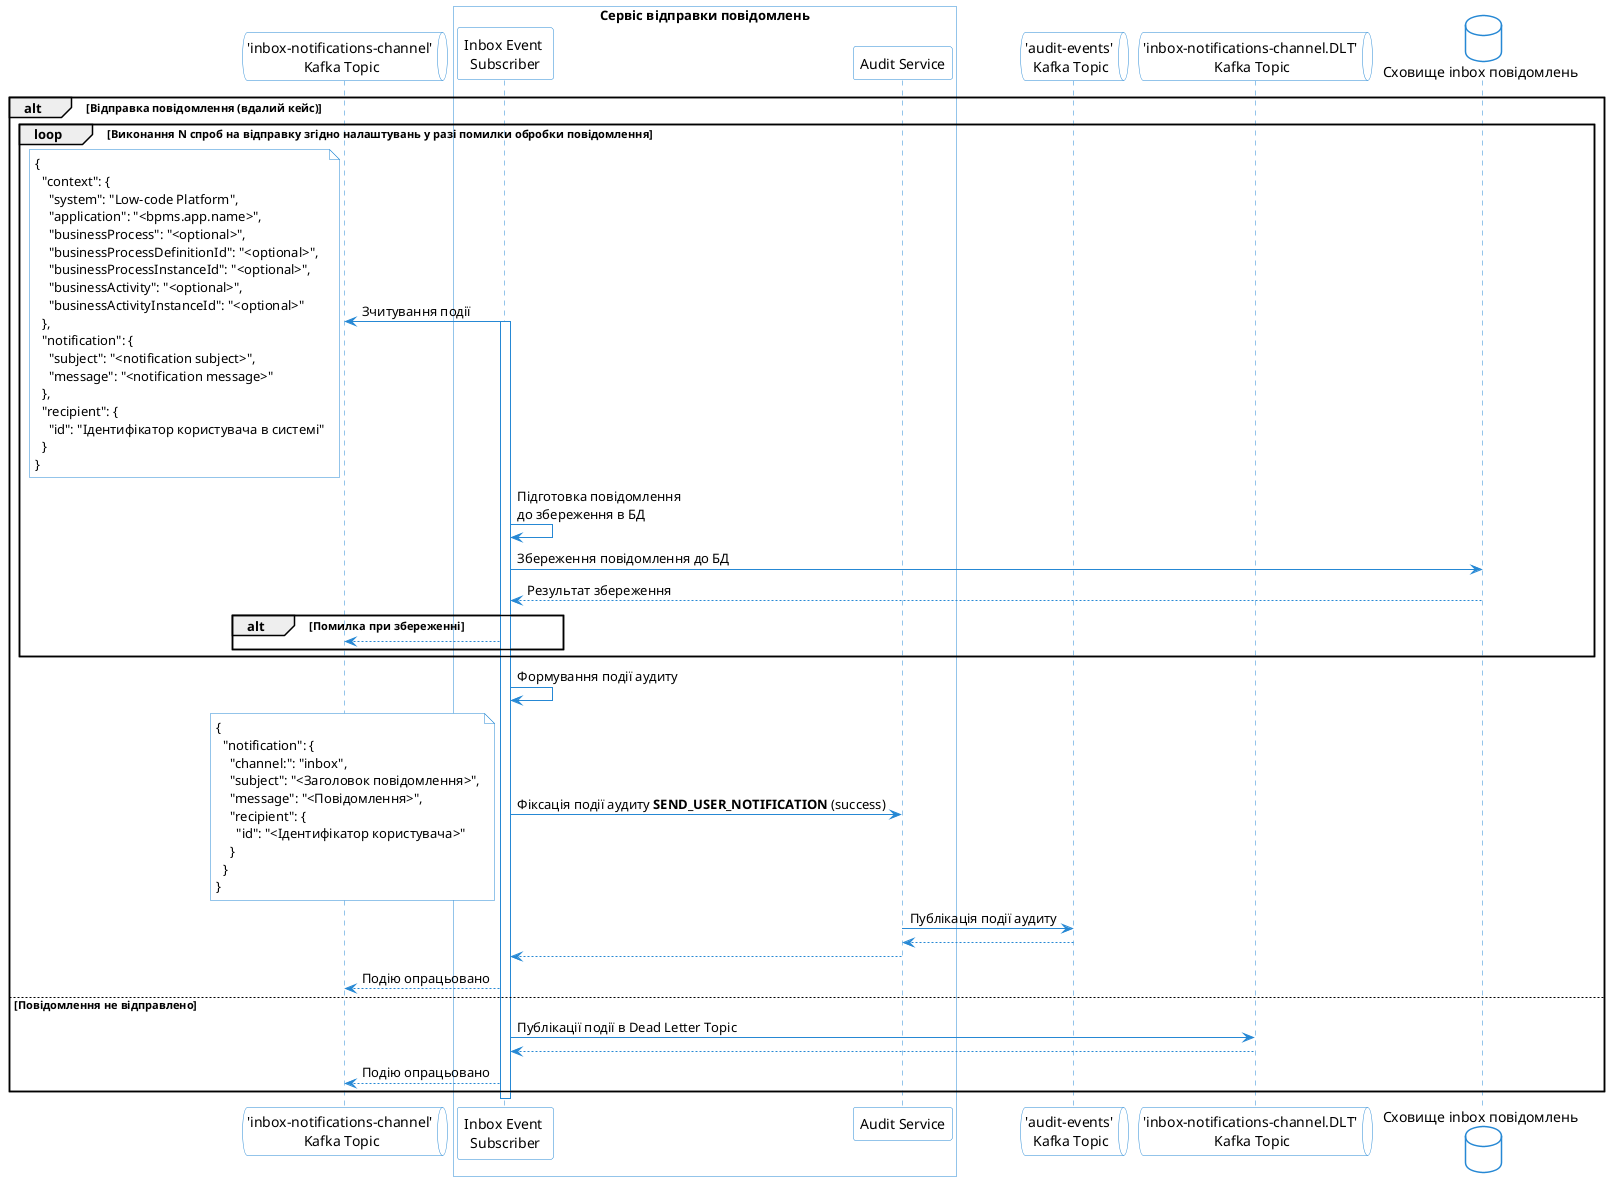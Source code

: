 @startuml
skinparam shadowing false
skinparam DatabaseBackgroundColor white
skinparam DatabaseBorderColor #2688d4
skinparam QueueBackgroundColor white
skinparam QueueBorderColor #2688d4
skinparam NoteBackgroundColor white
skinparam NoteBorderColor #2688d4
skinparam sequence {
    ArrowColor #2688d4
    ActorBorderColor #2688d4
    LifeLineBorderColor #2688d4
    ParticipantBorderColor #2688d4
    ParticipantBackgroundColor white
    BoxBorderColor #2688d4
    BoxBackgroundColor white
}

queue "'inbox-notifications-channel'\n Kafka Topic" as inbox_notifications_channel_kafka_topic

box "Сервіс відправки повідомлень"
  participant "Inbox Event \nSubscriber" as notification_kafka_subscriber
  participant "Audit Service" as audit_service
end box

queue "'audit-events'\n Kafka Topic" as audit_events_kafka_topic

queue "'inbox-notifications-channel.DLT'\n Kafka Topic" as inbox_notifications_channel_dlt_kafka_topic

database "Сховище inbox повідомлень" as inbox_db

alt Відправка повідомлення (вдалий кейс)
loop Виконання N спроб на відправку згідно налаштувань у разі помилки обробки повідомлення
notification_kafka_subscriber -> inbox_notifications_channel_kafka_topic: Зчитування події
note left
  {
    "context": {
      "system": "Low-code Platform",
      "application": "<bpms.app.name>",
      "businessProcess": "<optional>",
      "businessProcessDefinitionId": "<optional>",
      "businessProcessInstanceId": "<optional>",
      "businessActivity": "<optional>",
      "businessActivityInstanceId": "<optional>"
    },
    "notification": {
      "subject": "<notification subject>",
      "message": "<notification message>"
    },
    "recipient": {
      "id": "Ідентифікатор користувача в системі"
    }
  }
  end note
activate notification_kafka_subscriber
notification_kafka_subscriber -> notification_kafka_subscriber: Підготовка повідомлення \nдо збереження в БД
notification_kafka_subscriber -> inbox_db: Збереження повідомлення до БД
inbox_db --> notification_kafka_subscriber: Результат збереження
  alt Помилка при збереженні
    notification_kafka_subscriber --> inbox_notifications_channel_kafka_topic
  end
end
    notification_kafka_subscriber -> notification_kafka_subscriber: Формування події аудиту
    notification_kafka_subscriber -> audit_service: Фіксація події аудиту **SEND_USER_NOTIFICATION** (success)
    note left
    {
      "notification": {
        "channel:": "inbox",
        "subject": "<Заголовок повідомлення>",
        "message": "<Повідомлення>",
        "recipient": {
          "id": "<Ідентифікатор користувача>"
        }
      }
    }
    end note
    audit_service -> audit_events_kafka_topic: Публікація події аудиту
    audit_events_kafka_topic --> audit_service
    audit_service --> notification_kafka_subscriber
    notification_kafka_subscriber --> inbox_notifications_channel_kafka_topic: Подію опрацьовано

else Повідомлення не відправлено
    notification_kafka_subscriber -> inbox_notifications_channel_dlt_kafka_topic: Публікації події в Dead Letter Topic
    inbox_notifications_channel_dlt_kafka_topic --> notification_kafka_subscriber
    notification_kafka_subscriber --> inbox_notifications_channel_kafka_topic: Подію опрацьовано
end
deactivate notification_kafka_subscriber
@enduml